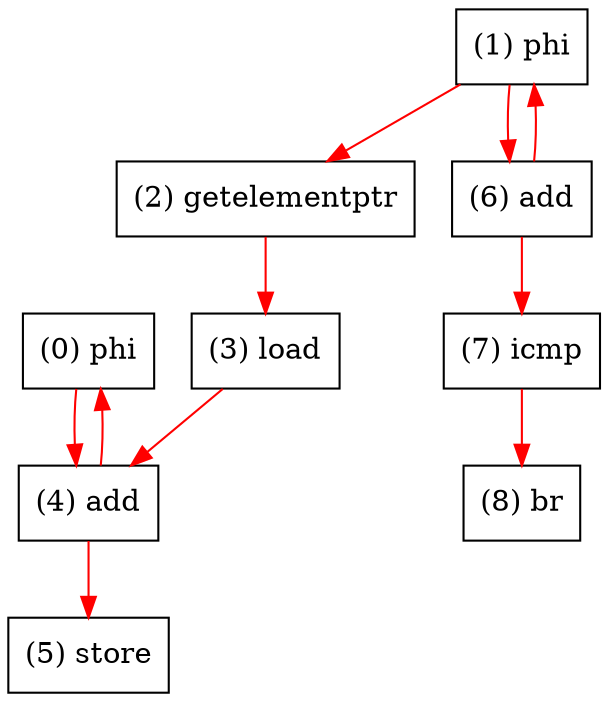 digraph "DFG for'kernel' function" {
	Node0phi[shape=record, label="(0) phi"];
	Node1phi[shape=record, label="(1) phi"];
	Node2getelementptr[shape=record, label="(2) getelementptr"];
	Node3load[shape=record, label="(3) load"];
	Node4add[shape=record, label="(4) add"];
	Node5store[shape=record, label="(5) store"];
	Node6add[shape=record, label="(6) add"];
	Node7icmp[shape=record, label="(7) icmp"];
	Node8br[shape=record, label="(8) br"];
edge [color=red]
	Node4add -> Node0phi
	Node6add -> Node1phi
	Node1phi -> Node2getelementptr
	Node2getelementptr -> Node3load
	Node0phi -> Node4add
	Node3load -> Node4add
	Node4add -> Node5store
	Node1phi -> Node6add
	Node6add -> Node7icmp
	Node7icmp -> Node8br
}
